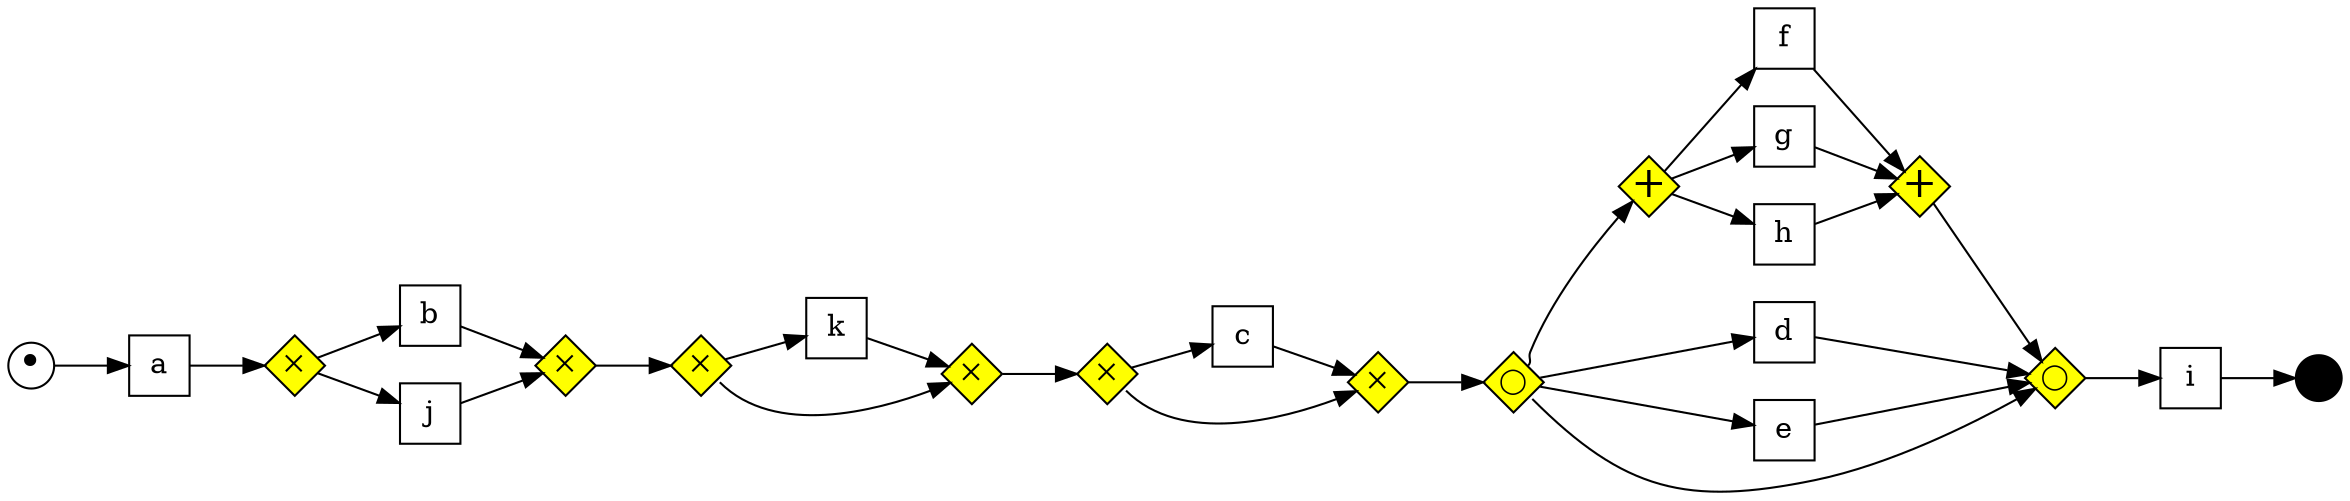 digraph G {
  rankdir=LR;
  subgraph place {
    node [shape=circle,fixedsize=true,label="",height=.3,width=.3];
    in [label="&bull;", fontsize=20];
    out [style=filled,fillcolor=black];
  }
  subgraph xorgate {
    node [shape=diamond,fixedsize=true,width=.4,height=.4,label=<&#x2715;>,fontsize=12,style=filled,fillcolor=yellow]
    x1;x2;o1;o2;o3;o4;
  }
  subgraph andgate {
  node [shape=diamond,fixedsize=true,width=.4,height=.4 label=<&#43;>,fontsize=20,style=filled,fillcolor=yellow]
    a1;a2
  }
  subgraph optgate {
    node [shape=diamond,fixedsize=true,width=.4,height=.4,label=<&#9711;>,fontsize=12,style=filled,fillcolor=yellow]
    o5;o6
  }
  subgraph transitions {
    node [shape=rect,height=0.4,width=.4];
    a; b; c; d; e; f, g, h; i; j; k;
  }
  subgraph skip {
    node [shape=rect,label="",height=0.4,width=.4,style=filled,fillcolor=black];

  }

  # align horizontally
  {edge [weight=1]; }

  in->a->x1;
  x1->b->x2;
  x1->j->x2;
  x2->o1
  o1->k->o2;
  o1:se->o2;
  o2->o3
  o3->c->o4;
  o3:se->o4;
  o4->o5;
  o5->e->o6;
  o5:ne->a1
  a2->o6;
  o5->d->o6;
  a1->f->a2;
  a1->g->a2;
  a1->h->a2;
  o5:se->o6;
  o6->i->out
  # align vertically
  {rank=same; b;j}
  {rank=same; f;h;g;e;d}
}